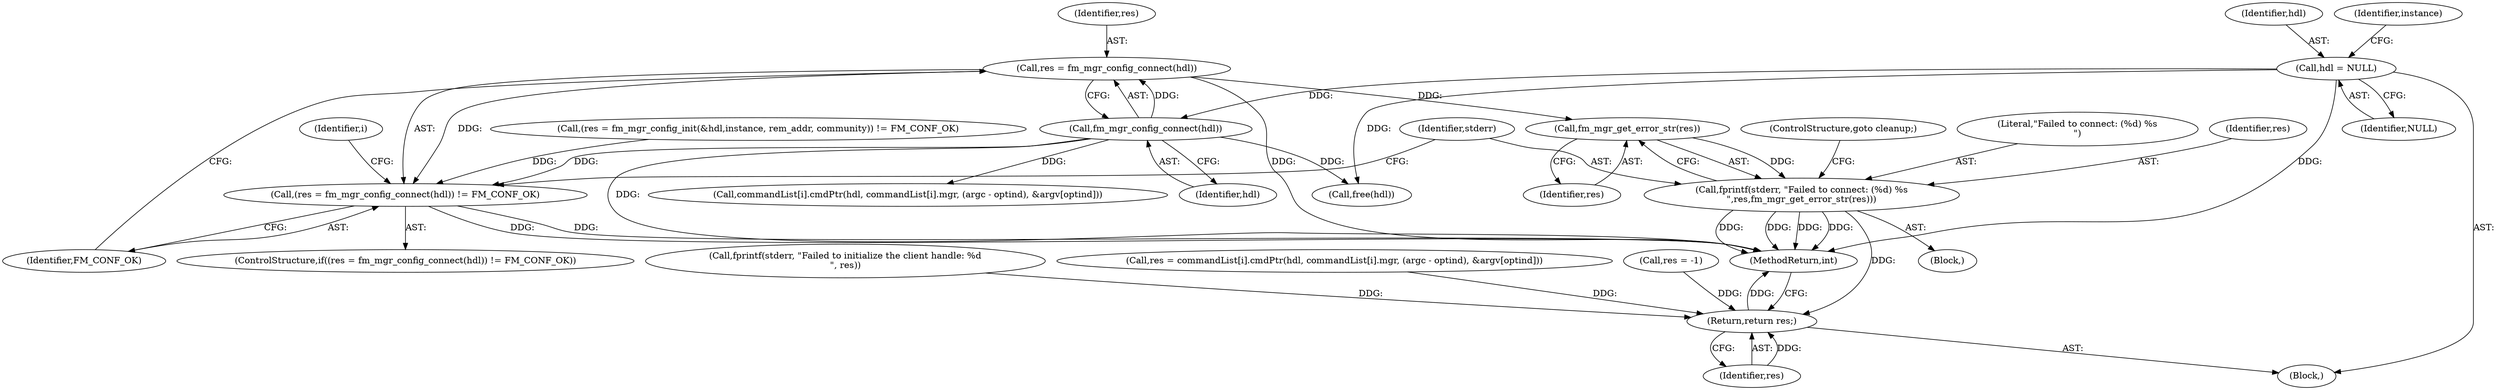 digraph "0_opa-ff_c5759e7b76f5bf844be6c6641cc1b356bbc83869@API" {
"1000218" [label="(Call,res = fm_mgr_config_connect(hdl))"];
"1000220" [label="(Call,fm_mgr_config_connect(hdl))"];
"1000106" [label="(Call,hdl = NULL)"];
"1000217" [label="(Call,(res = fm_mgr_config_connect(hdl)) != FM_CONF_OK)"];
"1000228" [label="(Call,fm_mgr_get_error_str(res))"];
"1000224" [label="(Call,fprintf(stderr, \"Failed to connect: (%d) %s\n\",res,fm_mgr_get_error_str(res)))"];
"1000344" [label="(Return,return res;)"];
"1000219" [label="(Identifier,res)"];
"1000218" [label="(Call,res = fm_mgr_config_connect(hdl))"];
"1000217" [label="(Call,(res = fm_mgr_config_connect(hdl)) != FM_CONF_OK)"];
"1000211" [label="(Call,fprintf(stderr, \"Failed to initialize the client handle: %d\n\", res))"];
"1000111" [label="(Identifier,instance)"];
"1000200" [label="(Call,(res = fm_mgr_config_init(&hdl,instance, rem_addr, community)) != FM_CONF_OK)"];
"1000254" [label="(Call,commandList[i].cmdPtr(hdl, commandList[i].mgr, (argc - optind), &argv[optind]))"];
"1000216" [label="(ControlStructure,if((res = fm_mgr_config_connect(hdl)) != FM_CONF_OK))"];
"1000106" [label="(Call,hdl = NULL)"];
"1000345" [label="(Identifier,res)"];
"1000224" [label="(Call,fprintf(stderr, \"Failed to connect: (%d) %s\n\",res,fm_mgr_get_error_str(res)))"];
"1000230" [label="(ControlStructure,goto cleanup;)"];
"1000104" [label="(Block,)"];
"1000346" [label="(MethodReturn,int)"];
"1000220" [label="(Call,fm_mgr_config_connect(hdl))"];
"1000226" [label="(Literal,\"Failed to connect: (%d) %s\n\")"];
"1000252" [label="(Call,res = commandList[i].cmdPtr(hdl, commandList[i].mgr, (argc - optind), &argv[optind]))"];
"1000222" [label="(Identifier,FM_CONF_OK)"];
"1000233" [label="(Identifier,i)"];
"1000228" [label="(Call,fm_mgr_get_error_str(res))"];
"1000107" [label="(Identifier,hdl)"];
"1000227" [label="(Identifier,res)"];
"1000344" [label="(Return,return res;)"];
"1000223" [label="(Block,)"];
"1000225" [label="(Identifier,stderr)"];
"1000342" [label="(Call,free(hdl))"];
"1000108" [label="(Identifier,NULL)"];
"1000221" [label="(Identifier,hdl)"];
"1000277" [label="(Call,res = -1)"];
"1000229" [label="(Identifier,res)"];
"1000218" -> "1000217"  [label="AST: "];
"1000218" -> "1000220"  [label="CFG: "];
"1000219" -> "1000218"  [label="AST: "];
"1000220" -> "1000218"  [label="AST: "];
"1000222" -> "1000218"  [label="CFG: "];
"1000218" -> "1000346"  [label="DDG: "];
"1000218" -> "1000217"  [label="DDG: "];
"1000220" -> "1000218"  [label="DDG: "];
"1000218" -> "1000228"  [label="DDG: "];
"1000220" -> "1000221"  [label="CFG: "];
"1000221" -> "1000220"  [label="AST: "];
"1000220" -> "1000346"  [label="DDG: "];
"1000220" -> "1000217"  [label="DDG: "];
"1000106" -> "1000220"  [label="DDG: "];
"1000220" -> "1000254"  [label="DDG: "];
"1000220" -> "1000342"  [label="DDG: "];
"1000106" -> "1000104"  [label="AST: "];
"1000106" -> "1000108"  [label="CFG: "];
"1000107" -> "1000106"  [label="AST: "];
"1000108" -> "1000106"  [label="AST: "];
"1000111" -> "1000106"  [label="CFG: "];
"1000106" -> "1000346"  [label="DDG: "];
"1000106" -> "1000342"  [label="DDG: "];
"1000217" -> "1000216"  [label="AST: "];
"1000217" -> "1000222"  [label="CFG: "];
"1000222" -> "1000217"  [label="AST: "];
"1000225" -> "1000217"  [label="CFG: "];
"1000233" -> "1000217"  [label="CFG: "];
"1000217" -> "1000346"  [label="DDG: "];
"1000217" -> "1000346"  [label="DDG: "];
"1000200" -> "1000217"  [label="DDG: "];
"1000228" -> "1000224"  [label="AST: "];
"1000228" -> "1000229"  [label="CFG: "];
"1000229" -> "1000228"  [label="AST: "];
"1000224" -> "1000228"  [label="CFG: "];
"1000228" -> "1000224"  [label="DDG: "];
"1000224" -> "1000223"  [label="AST: "];
"1000225" -> "1000224"  [label="AST: "];
"1000226" -> "1000224"  [label="AST: "];
"1000227" -> "1000224"  [label="AST: "];
"1000230" -> "1000224"  [label="CFG: "];
"1000224" -> "1000346"  [label="DDG: "];
"1000224" -> "1000346"  [label="DDG: "];
"1000224" -> "1000346"  [label="DDG: "];
"1000224" -> "1000346"  [label="DDG: "];
"1000224" -> "1000344"  [label="DDG: "];
"1000344" -> "1000104"  [label="AST: "];
"1000344" -> "1000345"  [label="CFG: "];
"1000345" -> "1000344"  [label="AST: "];
"1000346" -> "1000344"  [label="CFG: "];
"1000344" -> "1000346"  [label="DDG: "];
"1000345" -> "1000344"  [label="DDG: "];
"1000252" -> "1000344"  [label="DDG: "];
"1000211" -> "1000344"  [label="DDG: "];
"1000277" -> "1000344"  [label="DDG: "];
}

